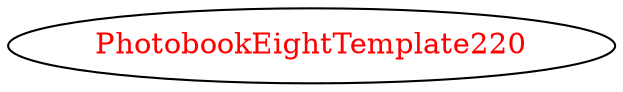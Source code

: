 digraph dependencyGraph {
 concentrate=true;
 ranksep="2.0";
 rankdir="LR"; 
 splines="ortho";
"PhotobookEightTemplate220" [fontcolor="red"];
}